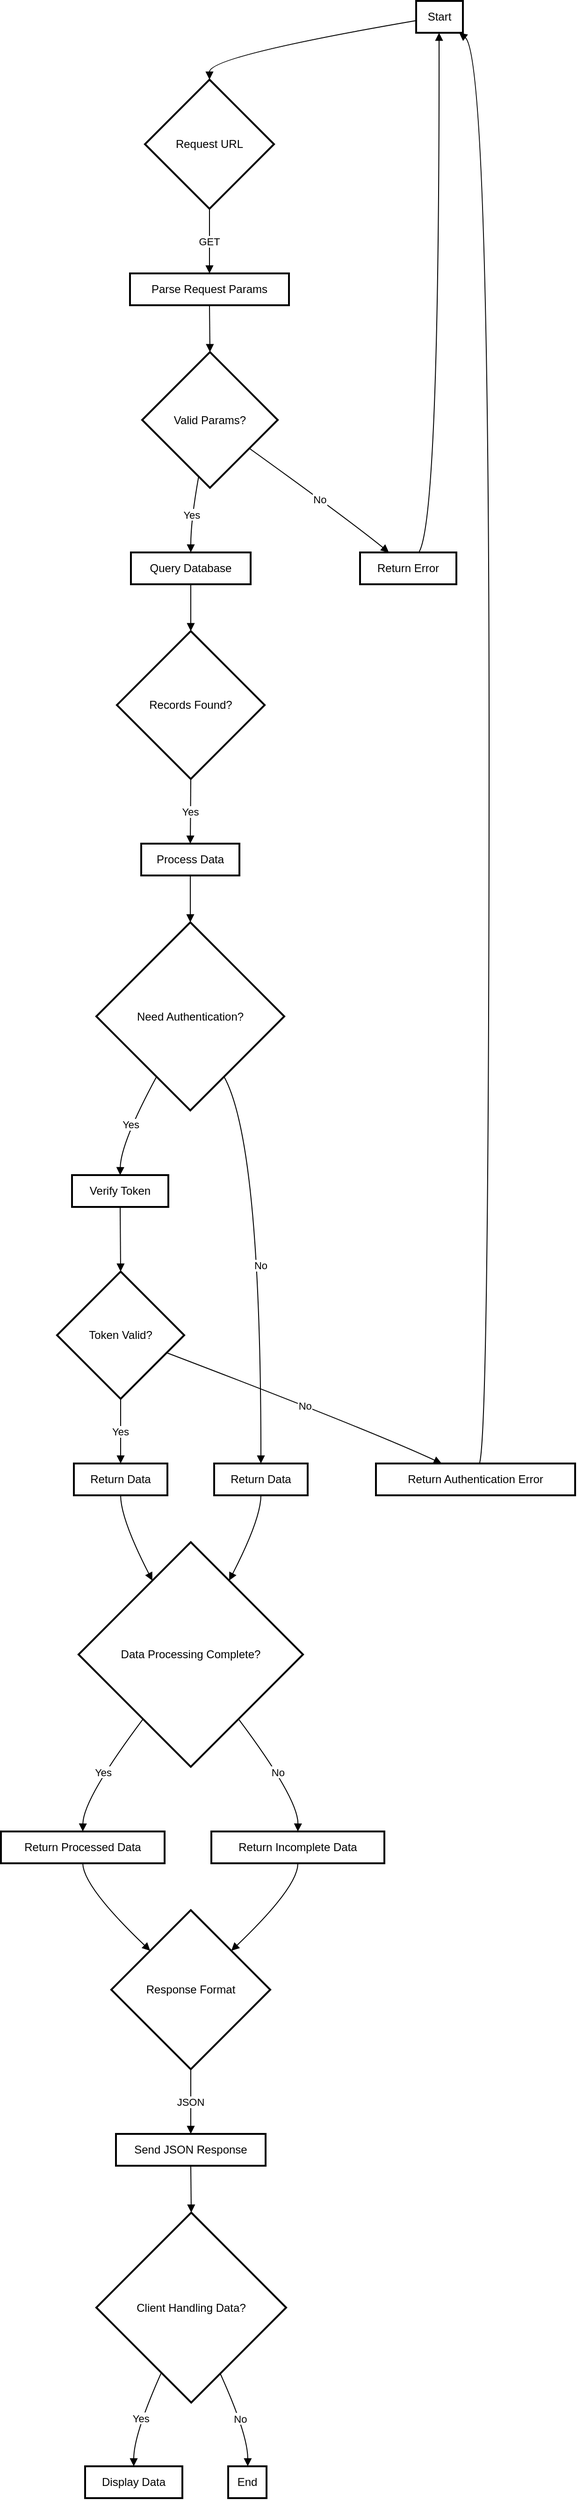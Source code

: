 <mxfile version="24.7.8">
  <diagram name="Page-1" id="uqwICbB1mmLStiO0R5Qo">
    <mxGraphModel>
      <root>
        <mxCell id="0" />
        <mxCell id="1" parent="0" />
        <mxCell id="2" value="Start" style="whiteSpace=wrap;strokeWidth=2;" vertex="1" parent="1">
          <mxGeometry x="444" width="50" height="34" as="geometry" />
        </mxCell>
        <mxCell id="3" value="Request URL" style="rhombus;strokeWidth=2;whiteSpace=wrap;" vertex="1" parent="1">
          <mxGeometry x="154" y="84" width="138" height="138" as="geometry" />
        </mxCell>
        <mxCell id="4" value="Parse Request Params" style="whiteSpace=wrap;strokeWidth=2;" vertex="1" parent="1">
          <mxGeometry x="138" y="291" width="170" height="34" as="geometry" />
        </mxCell>
        <mxCell id="5" value="Valid Params?" style="rhombus;strokeWidth=2;whiteSpace=wrap;" vertex="1" parent="1">
          <mxGeometry x="151" y="375" width="145" height="145" as="geometry" />
        </mxCell>
        <mxCell id="6" value="Query Database" style="whiteSpace=wrap;strokeWidth=2;" vertex="1" parent="1">
          <mxGeometry x="139" y="589" width="128" height="34" as="geometry" />
        </mxCell>
        <mxCell id="7" value="Return Error" style="whiteSpace=wrap;strokeWidth=2;" vertex="1" parent="1">
          <mxGeometry x="384" y="589" width="103" height="34" as="geometry" />
        </mxCell>
        <mxCell id="8" value="Records Found?" style="rhombus;strokeWidth=2;whiteSpace=wrap;" vertex="1" parent="1">
          <mxGeometry x="124" y="673" width="158" height="158" as="geometry" />
        </mxCell>
        <mxCell id="9" value="Process Data" style="whiteSpace=wrap;strokeWidth=2;" vertex="1" parent="1">
          <mxGeometry x="150" y="900" width="105" height="34" as="geometry" />
        </mxCell>
        <mxCell id="10" value="Need Authentication?" style="rhombus;strokeWidth=2;whiteSpace=wrap;" vertex="1" parent="1">
          <mxGeometry x="102" y="984" width="201" height="201" as="geometry" />
        </mxCell>
        <mxCell id="11" value="Verify Token" style="whiteSpace=wrap;strokeWidth=2;" vertex="1" parent="1">
          <mxGeometry x="76" y="1254" width="103" height="34" as="geometry" />
        </mxCell>
        <mxCell id="12" value="Return Data" style="whiteSpace=wrap;strokeWidth=2;" vertex="1" parent="1">
          <mxGeometry x="228" y="1562" width="100" height="34" as="geometry" />
        </mxCell>
        <mxCell id="13" value="Token Valid?" style="rhombus;strokeWidth=2;whiteSpace=wrap;" vertex="1" parent="1">
          <mxGeometry x="60" y="1357" width="136" height="136" as="geometry" />
        </mxCell>
        <mxCell id="14" value="Return Data" style="whiteSpace=wrap;strokeWidth=2;" vertex="1" parent="1">
          <mxGeometry x="78" y="1562" width="100" height="34" as="geometry" />
        </mxCell>
        <mxCell id="15" value="Return Authentication Error" style="whiteSpace=wrap;strokeWidth=2;" vertex="1" parent="1">
          <mxGeometry x="401" y="1562" width="213" height="34" as="geometry" />
        </mxCell>
        <mxCell id="16" value="Data Processing Complete?" style="rhombus;strokeWidth=2;whiteSpace=wrap;" vertex="1" parent="1">
          <mxGeometry x="83" y="1646" width="240" height="240" as="geometry" />
        </mxCell>
        <mxCell id="17" value="Return Processed Data" style="whiteSpace=wrap;strokeWidth=2;" vertex="1" parent="1">
          <mxGeometry y="1955" width="175" height="34" as="geometry" />
        </mxCell>
        <mxCell id="18" value="Return Incomplete Data" style="whiteSpace=wrap;strokeWidth=2;" vertex="1" parent="1">
          <mxGeometry x="225" y="1955" width="185" height="34" as="geometry" />
        </mxCell>
        <mxCell id="19" value="Response Format" style="rhombus;strokeWidth=2;whiteSpace=wrap;" vertex="1" parent="1">
          <mxGeometry x="118" y="2039" width="170" height="170" as="geometry" />
        </mxCell>
        <mxCell id="20" value="Send JSON Response" style="whiteSpace=wrap;strokeWidth=2;" vertex="1" parent="1">
          <mxGeometry x="123" y="2278" width="160" height="34" as="geometry" />
        </mxCell>
        <mxCell id="21" value="Client Handling Data?" style="rhombus;strokeWidth=2;whiteSpace=wrap;" vertex="1" parent="1">
          <mxGeometry x="102" y="2362" width="203" height="203" as="geometry" />
        </mxCell>
        <mxCell id="22" value="Display Data" style="whiteSpace=wrap;strokeWidth=2;" vertex="1" parent="1">
          <mxGeometry x="90" y="2633" width="104" height="34" as="geometry" />
        </mxCell>
        <mxCell id="23" value="End" style="whiteSpace=wrap;strokeWidth=2;" vertex="1" parent="1">
          <mxGeometry x="243" y="2633" width="41" height="34" as="geometry" />
        </mxCell>
        <mxCell id="24" value="" style="curved=1;startArrow=none;endArrow=block;exitX=-0.01;exitY=0.62;entryX=0.5;entryY=0;" edge="1" parent="1" source="2" target="3">
          <mxGeometry relative="1" as="geometry">
            <Array as="points">
              <mxPoint x="223" y="59" />
            </Array>
          </mxGeometry>
        </mxCell>
        <mxCell id="25" value="GET" style="curved=1;startArrow=none;endArrow=block;exitX=0.5;exitY=1;entryX=0.5;entryY=0;" edge="1" parent="1" source="3" target="4">
          <mxGeometry relative="1" as="geometry">
            <Array as="points" />
          </mxGeometry>
        </mxCell>
        <mxCell id="26" value="" style="curved=1;startArrow=none;endArrow=block;exitX=0.5;exitY=0.99;entryX=0.5;entryY=0;" edge="1" parent="1" source="4" target="5">
          <mxGeometry relative="1" as="geometry">
            <Array as="points" />
          </mxGeometry>
        </mxCell>
        <mxCell id="27" value="Yes" style="curved=1;startArrow=none;endArrow=block;exitX=0.4;exitY=1;entryX=0.5;entryY=0;" edge="1" parent="1" source="5" target="6">
          <mxGeometry relative="1" as="geometry">
            <Array as="points">
              <mxPoint x="203" y="555" />
            </Array>
          </mxGeometry>
        </mxCell>
        <mxCell id="28" value="No" style="curved=1;startArrow=none;endArrow=block;exitX=1;exitY=0.86;entryX=0.3;entryY=0;" edge="1" parent="1" source="5" target="7">
          <mxGeometry relative="1" as="geometry">
            <Array as="points">
              <mxPoint x="373" y="555" />
            </Array>
          </mxGeometry>
        </mxCell>
        <mxCell id="29" value="" style="curved=1;startArrow=none;endArrow=block;exitX=0.5;exitY=1;entryX=0.5;entryY=0;" edge="1" parent="1" source="6" target="8">
          <mxGeometry relative="1" as="geometry">
            <Array as="points" />
          </mxGeometry>
        </mxCell>
        <mxCell id="30" value="Yes" style="curved=1;startArrow=none;endArrow=block;exitX=0.5;exitY=1;entryX=0.5;entryY=0.01;" edge="1" parent="1" source="8" target="9">
          <mxGeometry relative="1" as="geometry">
            <Array as="points" />
          </mxGeometry>
        </mxCell>
        <mxCell id="31" value="" style="curved=1;startArrow=none;endArrow=block;exitX=0.5;exitY=1;entryX=0.5;entryY=0;" edge="1" parent="1" source="9" target="10">
          <mxGeometry relative="1" as="geometry">
            <Array as="points" />
          </mxGeometry>
        </mxCell>
        <mxCell id="32" value="Yes" style="curved=1;startArrow=none;endArrow=block;exitX=0.22;exitY=1;entryX=0.5;entryY=0.01;" edge="1" parent="1" source="10" target="11">
          <mxGeometry relative="1" as="geometry">
            <Array as="points">
              <mxPoint x="128" y="1220" />
            </Array>
          </mxGeometry>
        </mxCell>
        <mxCell id="33" value="No" style="curved=1;startArrow=none;endArrow=block;exitX=0.78;exitY=1;entryX=0.5;entryY=0;" edge="1" parent="1" source="10" target="12">
          <mxGeometry relative="1" as="geometry">
            <Array as="points">
              <mxPoint x="278" y="1220" />
            </Array>
          </mxGeometry>
        </mxCell>
        <mxCell id="34" value="" style="curved=1;startArrow=none;endArrow=block;exitX=0.5;exitY=1.01;entryX=0.5;entryY=0;" edge="1" parent="1" source="11" target="13">
          <mxGeometry relative="1" as="geometry">
            <Array as="points" />
          </mxGeometry>
        </mxCell>
        <mxCell id="35" value="Yes" style="curved=1;startArrow=none;endArrow=block;exitX=0.5;exitY=1;entryX=0.5;entryY=0;" edge="1" parent="1" source="13" target="14">
          <mxGeometry relative="1" as="geometry">
            <Array as="points" />
          </mxGeometry>
        </mxCell>
        <mxCell id="36" value="No" style="curved=1;startArrow=none;endArrow=block;exitX=1;exitY=0.69;entryX=0.33;entryY=0;" edge="1" parent="1" source="13" target="15">
          <mxGeometry relative="1" as="geometry">
            <Array as="points">
              <mxPoint x="396" y="1527" />
            </Array>
          </mxGeometry>
        </mxCell>
        <mxCell id="37" value="" style="curved=1;startArrow=none;endArrow=block;exitX=0.61;exitY=0;entryX=0.49;entryY=1;" edge="1" parent="1" source="7" target="2">
          <mxGeometry relative="1" as="geometry">
            <Array as="points">
              <mxPoint x="469" y="555" />
            </Array>
          </mxGeometry>
        </mxCell>
        <mxCell id="38" value="" style="curved=1;startArrow=none;endArrow=block;exitX=0.52;exitY=0;entryX=0.92;entryY=1;" edge="1" parent="1" source="15" target="2">
          <mxGeometry relative="1" as="geometry">
            <Array as="points">
              <mxPoint x="522" y="1527" />
              <mxPoint x="522" y="59" />
            </Array>
          </mxGeometry>
        </mxCell>
        <mxCell id="39" value="" style="curved=1;startArrow=none;endArrow=block;exitX=0.5;exitY=0.99;entryX=0.24;entryY=0;" edge="1" parent="1" source="14" target="16">
          <mxGeometry relative="1" as="geometry">
            <Array as="points">
              <mxPoint x="128" y="1621" />
            </Array>
          </mxGeometry>
        </mxCell>
        <mxCell id="40" value="" style="curved=1;startArrow=none;endArrow=block;exitX=0.5;exitY=0.99;entryX=0.76;entryY=0;" edge="1" parent="1" source="12" target="16">
          <mxGeometry relative="1" as="geometry">
            <Array as="points">
              <mxPoint x="278" y="1621" />
            </Array>
          </mxGeometry>
        </mxCell>
        <mxCell id="41" value="Yes" style="curved=1;startArrow=none;endArrow=block;exitX=0.13;exitY=1;entryX=0.5;entryY=0;" edge="1" parent="1" source="16" target="17">
          <mxGeometry relative="1" as="geometry">
            <Array as="points">
              <mxPoint x="88" y="1920" />
            </Array>
          </mxGeometry>
        </mxCell>
        <mxCell id="42" value="No" style="curved=1;startArrow=none;endArrow=block;exitX=0.87;exitY=1;entryX=0.5;entryY=0;" edge="1" parent="1" source="16" target="18">
          <mxGeometry relative="1" as="geometry">
            <Array as="points">
              <mxPoint x="318" y="1920" />
            </Array>
          </mxGeometry>
        </mxCell>
        <mxCell id="43" value="" style="curved=1;startArrow=none;endArrow=block;exitX=0.5;exitY=0.99;entryX=0;entryY=0.02;" edge="1" parent="1" source="17" target="19">
          <mxGeometry relative="1" as="geometry">
            <Array as="points">
              <mxPoint x="88" y="2014" />
            </Array>
          </mxGeometry>
        </mxCell>
        <mxCell id="44" value="" style="curved=1;startArrow=none;endArrow=block;exitX=0.5;exitY=0.99;entryX=1;entryY=0.02;" edge="1" parent="1" source="18" target="19">
          <mxGeometry relative="1" as="geometry">
            <Array as="points">
              <mxPoint x="318" y="2014" />
            </Array>
          </mxGeometry>
        </mxCell>
        <mxCell id="45" value="JSON" style="curved=1;startArrow=none;endArrow=block;exitX=0.5;exitY=1;entryX=0.5;entryY=0;" edge="1" parent="1" source="19" target="20">
          <mxGeometry relative="1" as="geometry">
            <Array as="points" />
          </mxGeometry>
        </mxCell>
        <mxCell id="46" value="" style="curved=1;startArrow=none;endArrow=block;exitX=0.5;exitY=0.99;entryX=0.5;entryY=0;" edge="1" parent="1" source="20" target="21">
          <mxGeometry relative="1" as="geometry">
            <Array as="points" />
          </mxGeometry>
        </mxCell>
        <mxCell id="47" value="Yes" style="curved=1;startArrow=none;endArrow=block;exitX=0.27;exitY=1;entryX=0.5;entryY=0.01;" edge="1" parent="1" source="21" target="22">
          <mxGeometry relative="1" as="geometry">
            <Array as="points">
              <mxPoint x="142" y="2599" />
            </Array>
          </mxGeometry>
        </mxCell>
        <mxCell id="48" value="No" style="curved=1;startArrow=none;endArrow=block;exitX=0.72;exitY=1;entryX=0.51;entryY=0.01;" edge="1" parent="1" source="21" target="23">
          <mxGeometry relative="1" as="geometry">
            <Array as="points">
              <mxPoint x="264" y="2599" />
            </Array>
          </mxGeometry>
        </mxCell>
      </root>
    </mxGraphModel>
  </diagram>
</mxfile>
